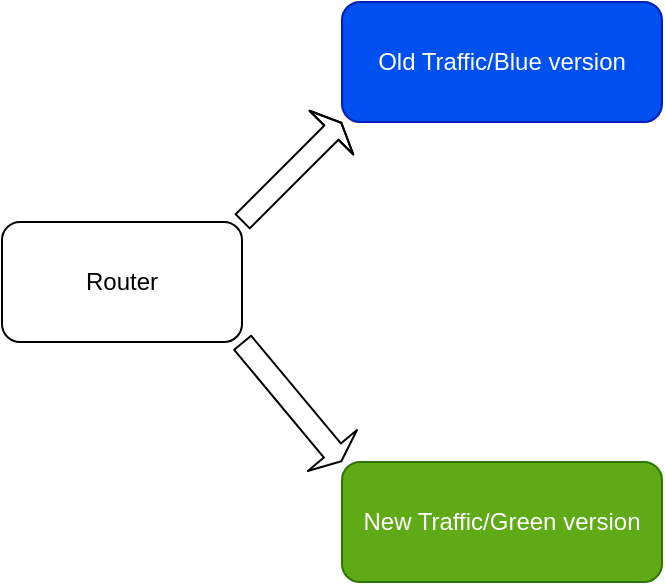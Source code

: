 <mxfile>
    <diagram id="Ot6i0hupsMkIi3ALItnm" name="Page-1">
        <mxGraphModel dx="1030" dy="446" grid="1" gridSize="10" guides="1" tooltips="1" connect="1" arrows="1" fold="1" page="1" pageScale="1" pageWidth="850" pageHeight="1100" math="0" shadow="0">
            <root>
                <mxCell id="0"/>
                <mxCell id="1" parent="0"/>
                <mxCell id="2" value="Router" style="rounded=1;whiteSpace=wrap;html=1;" vertex="1" parent="1">
                    <mxGeometry x="100" y="240" width="120" height="60" as="geometry"/>
                </mxCell>
                <mxCell id="3" value="Old Traffic/Blue version" style="rounded=1;whiteSpace=wrap;html=1;fillColor=#0050ef;fontColor=#ffffff;strokeColor=#001DBC;" vertex="1" parent="1">
                    <mxGeometry x="270" y="130" width="160" height="60" as="geometry"/>
                </mxCell>
                <mxCell id="4" value="New Traffic/Green version" style="rounded=1;whiteSpace=wrap;html=1;fillColor=#60a917;fontColor=#ffffff;strokeColor=#2D7600;" vertex="1" parent="1">
                    <mxGeometry x="270" y="360" width="160" height="60" as="geometry"/>
                </mxCell>
                <mxCell id="5" value="" style="shape=flexArrow;endArrow=classic;html=1;endSize=2;startSize=2;" edge="1" parent="1">
                    <mxGeometry width="50" height="50" relative="1" as="geometry">
                        <mxPoint x="220" y="240" as="sourcePoint"/>
                        <mxPoint x="270" y="190" as="targetPoint"/>
                        <Array as="points">
                            <mxPoint x="250" y="210"/>
                        </Array>
                    </mxGeometry>
                </mxCell>
                <mxCell id="6" value="" style="shape=flexArrow;endArrow=classic;html=1;endSize=2;startSize=2;width=11;" edge="1" parent="1">
                    <mxGeometry width="50" height="50" relative="1" as="geometry">
                        <mxPoint x="220" y="300" as="sourcePoint"/>
                        <mxPoint x="270" y="360" as="targetPoint"/>
                        <Array as="points"/>
                    </mxGeometry>
                </mxCell>
            </root>
        </mxGraphModel>
    </diagram>
</mxfile>